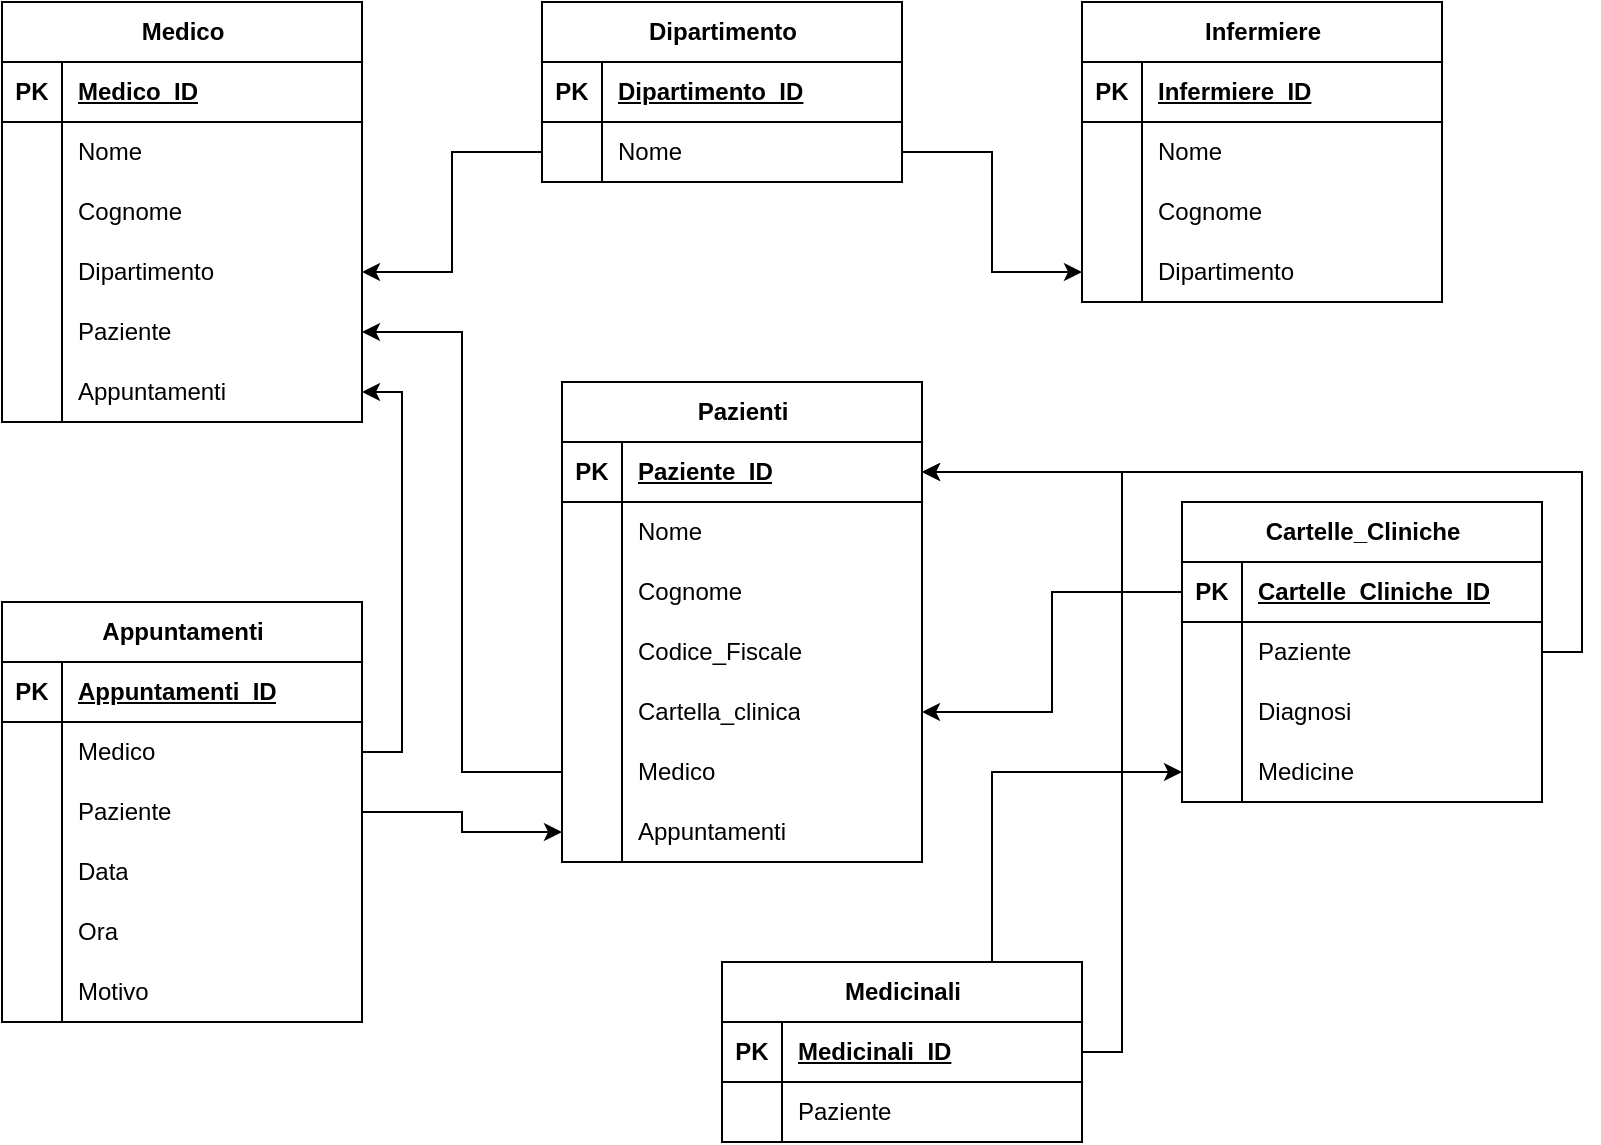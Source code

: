 <mxfile version="23.1.0" type="github">
  <diagram name="Pagina-1" id="qhU8wnmdOAKKkHcsEv-U">
    <mxGraphModel dx="1050" dy="570" grid="1" gridSize="10" guides="1" tooltips="1" connect="1" arrows="1" fold="1" page="1" pageScale="1" pageWidth="827" pageHeight="1169" math="0" shadow="0">
      <root>
        <mxCell id="0" />
        <mxCell id="1" parent="0" />
        <mxCell id="Q8DgcoiRrHMiQjG14NW5-1" value="Pazienti" style="shape=table;startSize=30;container=1;collapsible=1;childLayout=tableLayout;fixedRows=1;rowLines=0;fontStyle=1;align=center;resizeLast=1;html=1;" parent="1" vertex="1">
          <mxGeometry x="280" y="190" width="180" height="240" as="geometry" />
        </mxCell>
        <mxCell id="Q8DgcoiRrHMiQjG14NW5-2" value="" style="shape=tableRow;horizontal=0;startSize=0;swimlaneHead=0;swimlaneBody=0;fillColor=none;collapsible=0;dropTarget=0;points=[[0,0.5],[1,0.5]];portConstraint=eastwest;top=0;left=0;right=0;bottom=1;" parent="Q8DgcoiRrHMiQjG14NW5-1" vertex="1">
          <mxGeometry y="30" width="180" height="30" as="geometry" />
        </mxCell>
        <mxCell id="Q8DgcoiRrHMiQjG14NW5-3" value="PK" style="shape=partialRectangle;connectable=0;fillColor=none;top=0;left=0;bottom=0;right=0;fontStyle=1;overflow=hidden;whiteSpace=wrap;html=1;" parent="Q8DgcoiRrHMiQjG14NW5-2" vertex="1">
          <mxGeometry width="30" height="30" as="geometry">
            <mxRectangle width="30" height="30" as="alternateBounds" />
          </mxGeometry>
        </mxCell>
        <mxCell id="Q8DgcoiRrHMiQjG14NW5-4" value="Paziente_ID" style="shape=partialRectangle;connectable=0;fillColor=none;top=0;left=0;bottom=0;right=0;align=left;spacingLeft=6;fontStyle=5;overflow=hidden;whiteSpace=wrap;html=1;" parent="Q8DgcoiRrHMiQjG14NW5-2" vertex="1">
          <mxGeometry x="30" width="150" height="30" as="geometry">
            <mxRectangle width="150" height="30" as="alternateBounds" />
          </mxGeometry>
        </mxCell>
        <mxCell id="Q8DgcoiRrHMiQjG14NW5-5" value="" style="shape=tableRow;horizontal=0;startSize=0;swimlaneHead=0;swimlaneBody=0;fillColor=none;collapsible=0;dropTarget=0;points=[[0,0.5],[1,0.5]];portConstraint=eastwest;top=0;left=0;right=0;bottom=0;" parent="Q8DgcoiRrHMiQjG14NW5-1" vertex="1">
          <mxGeometry y="60" width="180" height="30" as="geometry" />
        </mxCell>
        <mxCell id="Q8DgcoiRrHMiQjG14NW5-6" value="" style="shape=partialRectangle;connectable=0;fillColor=none;top=0;left=0;bottom=0;right=0;editable=1;overflow=hidden;whiteSpace=wrap;html=1;" parent="Q8DgcoiRrHMiQjG14NW5-5" vertex="1">
          <mxGeometry width="30" height="30" as="geometry">
            <mxRectangle width="30" height="30" as="alternateBounds" />
          </mxGeometry>
        </mxCell>
        <mxCell id="Q8DgcoiRrHMiQjG14NW5-7" value="Nome" style="shape=partialRectangle;connectable=0;fillColor=none;top=0;left=0;bottom=0;right=0;align=left;spacingLeft=6;overflow=hidden;whiteSpace=wrap;html=1;" parent="Q8DgcoiRrHMiQjG14NW5-5" vertex="1">
          <mxGeometry x="30" width="150" height="30" as="geometry">
            <mxRectangle width="150" height="30" as="alternateBounds" />
          </mxGeometry>
        </mxCell>
        <mxCell id="Q8DgcoiRrHMiQjG14NW5-8" value="" style="shape=tableRow;horizontal=0;startSize=0;swimlaneHead=0;swimlaneBody=0;fillColor=none;collapsible=0;dropTarget=0;points=[[0,0.5],[1,0.5]];portConstraint=eastwest;top=0;left=0;right=0;bottom=0;" parent="Q8DgcoiRrHMiQjG14NW5-1" vertex="1">
          <mxGeometry y="90" width="180" height="30" as="geometry" />
        </mxCell>
        <mxCell id="Q8DgcoiRrHMiQjG14NW5-9" value="" style="shape=partialRectangle;connectable=0;fillColor=none;top=0;left=0;bottom=0;right=0;editable=1;overflow=hidden;whiteSpace=wrap;html=1;" parent="Q8DgcoiRrHMiQjG14NW5-8" vertex="1">
          <mxGeometry width="30" height="30" as="geometry">
            <mxRectangle width="30" height="30" as="alternateBounds" />
          </mxGeometry>
        </mxCell>
        <mxCell id="Q8DgcoiRrHMiQjG14NW5-10" value="Cognome" style="shape=partialRectangle;connectable=0;fillColor=none;top=0;left=0;bottom=0;right=0;align=left;spacingLeft=6;overflow=hidden;whiteSpace=wrap;html=1;" parent="Q8DgcoiRrHMiQjG14NW5-8" vertex="1">
          <mxGeometry x="30" width="150" height="30" as="geometry">
            <mxRectangle width="150" height="30" as="alternateBounds" />
          </mxGeometry>
        </mxCell>
        <mxCell id="Q8DgcoiRrHMiQjG14NW5-11" value="" style="shape=tableRow;horizontal=0;startSize=0;swimlaneHead=0;swimlaneBody=0;fillColor=none;collapsible=0;dropTarget=0;points=[[0,0.5],[1,0.5]];portConstraint=eastwest;top=0;left=0;right=0;bottom=0;" parent="Q8DgcoiRrHMiQjG14NW5-1" vertex="1">
          <mxGeometry y="120" width="180" height="30" as="geometry" />
        </mxCell>
        <mxCell id="Q8DgcoiRrHMiQjG14NW5-12" value="" style="shape=partialRectangle;connectable=0;fillColor=none;top=0;left=0;bottom=0;right=0;editable=1;overflow=hidden;whiteSpace=wrap;html=1;" parent="Q8DgcoiRrHMiQjG14NW5-11" vertex="1">
          <mxGeometry width="30" height="30" as="geometry">
            <mxRectangle width="30" height="30" as="alternateBounds" />
          </mxGeometry>
        </mxCell>
        <mxCell id="Q8DgcoiRrHMiQjG14NW5-13" value="Codice_Fiscale" style="shape=partialRectangle;connectable=0;fillColor=none;top=0;left=0;bottom=0;right=0;align=left;spacingLeft=6;overflow=hidden;whiteSpace=wrap;html=1;" parent="Q8DgcoiRrHMiQjG14NW5-11" vertex="1">
          <mxGeometry x="30" width="150" height="30" as="geometry">
            <mxRectangle width="150" height="30" as="alternateBounds" />
          </mxGeometry>
        </mxCell>
        <mxCell id="Q8DgcoiRrHMiQjG14NW5-14" value="" style="shape=tableRow;horizontal=0;startSize=0;swimlaneHead=0;swimlaneBody=0;fillColor=none;collapsible=0;dropTarget=0;points=[[0,0.5],[1,0.5]];portConstraint=eastwest;top=0;left=0;right=0;bottom=0;" parent="Q8DgcoiRrHMiQjG14NW5-1" vertex="1">
          <mxGeometry y="150" width="180" height="30" as="geometry" />
        </mxCell>
        <mxCell id="Q8DgcoiRrHMiQjG14NW5-15" value="" style="shape=partialRectangle;connectable=0;fillColor=none;top=0;left=0;bottom=0;right=0;editable=1;overflow=hidden;whiteSpace=wrap;html=1;" parent="Q8DgcoiRrHMiQjG14NW5-14" vertex="1">
          <mxGeometry width="30" height="30" as="geometry">
            <mxRectangle width="30" height="30" as="alternateBounds" />
          </mxGeometry>
        </mxCell>
        <mxCell id="Q8DgcoiRrHMiQjG14NW5-16" value="Cartella_clinica" style="shape=partialRectangle;connectable=0;fillColor=none;top=0;left=0;bottom=0;right=0;align=left;spacingLeft=6;overflow=hidden;whiteSpace=wrap;html=1;" parent="Q8DgcoiRrHMiQjG14NW5-14" vertex="1">
          <mxGeometry x="30" width="150" height="30" as="geometry">
            <mxRectangle width="150" height="30" as="alternateBounds" />
          </mxGeometry>
        </mxCell>
        <mxCell id="Q8DgcoiRrHMiQjG14NW5-17" value="" style="shape=tableRow;horizontal=0;startSize=0;swimlaneHead=0;swimlaneBody=0;fillColor=none;collapsible=0;dropTarget=0;points=[[0,0.5],[1,0.5]];portConstraint=eastwest;top=0;left=0;right=0;bottom=0;" parent="Q8DgcoiRrHMiQjG14NW5-1" vertex="1">
          <mxGeometry y="180" width="180" height="30" as="geometry" />
        </mxCell>
        <mxCell id="Q8DgcoiRrHMiQjG14NW5-18" value="" style="shape=partialRectangle;connectable=0;fillColor=none;top=0;left=0;bottom=0;right=0;editable=1;overflow=hidden;whiteSpace=wrap;html=1;" parent="Q8DgcoiRrHMiQjG14NW5-17" vertex="1">
          <mxGeometry width="30" height="30" as="geometry">
            <mxRectangle width="30" height="30" as="alternateBounds" />
          </mxGeometry>
        </mxCell>
        <mxCell id="Q8DgcoiRrHMiQjG14NW5-19" value="Medico" style="shape=partialRectangle;connectable=0;fillColor=none;top=0;left=0;bottom=0;right=0;align=left;spacingLeft=6;overflow=hidden;whiteSpace=wrap;html=1;" parent="Q8DgcoiRrHMiQjG14NW5-17" vertex="1">
          <mxGeometry x="30" width="150" height="30" as="geometry">
            <mxRectangle width="150" height="30" as="alternateBounds" />
          </mxGeometry>
        </mxCell>
        <mxCell id="Q8DgcoiRrHMiQjG14NW5-20" value="" style="shape=tableRow;horizontal=0;startSize=0;swimlaneHead=0;swimlaneBody=0;fillColor=none;collapsible=0;dropTarget=0;points=[[0,0.5],[1,0.5]];portConstraint=eastwest;top=0;left=0;right=0;bottom=0;" parent="Q8DgcoiRrHMiQjG14NW5-1" vertex="1">
          <mxGeometry y="210" width="180" height="30" as="geometry" />
        </mxCell>
        <mxCell id="Q8DgcoiRrHMiQjG14NW5-21" value="" style="shape=partialRectangle;connectable=0;fillColor=none;top=0;left=0;bottom=0;right=0;editable=1;overflow=hidden;whiteSpace=wrap;html=1;" parent="Q8DgcoiRrHMiQjG14NW5-20" vertex="1">
          <mxGeometry width="30" height="30" as="geometry">
            <mxRectangle width="30" height="30" as="alternateBounds" />
          </mxGeometry>
        </mxCell>
        <mxCell id="Q8DgcoiRrHMiQjG14NW5-22" value="Appuntamenti" style="shape=partialRectangle;connectable=0;fillColor=none;top=0;left=0;bottom=0;right=0;align=left;spacingLeft=6;overflow=hidden;whiteSpace=wrap;html=1;" parent="Q8DgcoiRrHMiQjG14NW5-20" vertex="1">
          <mxGeometry x="30" width="150" height="30" as="geometry">
            <mxRectangle width="150" height="30" as="alternateBounds" />
          </mxGeometry>
        </mxCell>
        <mxCell id="Q8DgcoiRrHMiQjG14NW5-23" value="Medico" style="shape=table;startSize=30;container=1;collapsible=1;childLayout=tableLayout;fixedRows=1;rowLines=0;fontStyle=1;align=center;resizeLast=1;html=1;" parent="1" vertex="1">
          <mxGeometry width="180" height="210" as="geometry" />
        </mxCell>
        <mxCell id="Q8DgcoiRrHMiQjG14NW5-24" value="" style="shape=tableRow;horizontal=0;startSize=0;swimlaneHead=0;swimlaneBody=0;fillColor=none;collapsible=0;dropTarget=0;points=[[0,0.5],[1,0.5]];portConstraint=eastwest;top=0;left=0;right=0;bottom=1;" parent="Q8DgcoiRrHMiQjG14NW5-23" vertex="1">
          <mxGeometry y="30" width="180" height="30" as="geometry" />
        </mxCell>
        <mxCell id="Q8DgcoiRrHMiQjG14NW5-25" value="PK" style="shape=partialRectangle;connectable=0;fillColor=none;top=0;left=0;bottom=0;right=0;fontStyle=1;overflow=hidden;whiteSpace=wrap;html=1;" parent="Q8DgcoiRrHMiQjG14NW5-24" vertex="1">
          <mxGeometry width="30" height="30" as="geometry">
            <mxRectangle width="30" height="30" as="alternateBounds" />
          </mxGeometry>
        </mxCell>
        <mxCell id="Q8DgcoiRrHMiQjG14NW5-26" value="Medico_ID" style="shape=partialRectangle;connectable=0;fillColor=none;top=0;left=0;bottom=0;right=0;align=left;spacingLeft=6;fontStyle=5;overflow=hidden;whiteSpace=wrap;html=1;" parent="Q8DgcoiRrHMiQjG14NW5-24" vertex="1">
          <mxGeometry x="30" width="150" height="30" as="geometry">
            <mxRectangle width="150" height="30" as="alternateBounds" />
          </mxGeometry>
        </mxCell>
        <mxCell id="Q8DgcoiRrHMiQjG14NW5-27" value="" style="shape=tableRow;horizontal=0;startSize=0;swimlaneHead=0;swimlaneBody=0;fillColor=none;collapsible=0;dropTarget=0;points=[[0,0.5],[1,0.5]];portConstraint=eastwest;top=0;left=0;right=0;bottom=0;" parent="Q8DgcoiRrHMiQjG14NW5-23" vertex="1">
          <mxGeometry y="60" width="180" height="30" as="geometry" />
        </mxCell>
        <mxCell id="Q8DgcoiRrHMiQjG14NW5-28" value="" style="shape=partialRectangle;connectable=0;fillColor=none;top=0;left=0;bottom=0;right=0;editable=1;overflow=hidden;whiteSpace=wrap;html=1;" parent="Q8DgcoiRrHMiQjG14NW5-27" vertex="1">
          <mxGeometry width="30" height="30" as="geometry">
            <mxRectangle width="30" height="30" as="alternateBounds" />
          </mxGeometry>
        </mxCell>
        <mxCell id="Q8DgcoiRrHMiQjG14NW5-29" value="Nome" style="shape=partialRectangle;connectable=0;fillColor=none;top=0;left=0;bottom=0;right=0;align=left;spacingLeft=6;overflow=hidden;whiteSpace=wrap;html=1;" parent="Q8DgcoiRrHMiQjG14NW5-27" vertex="1">
          <mxGeometry x="30" width="150" height="30" as="geometry">
            <mxRectangle width="150" height="30" as="alternateBounds" />
          </mxGeometry>
        </mxCell>
        <mxCell id="Q8DgcoiRrHMiQjG14NW5-30" value="" style="shape=tableRow;horizontal=0;startSize=0;swimlaneHead=0;swimlaneBody=0;fillColor=none;collapsible=0;dropTarget=0;points=[[0,0.5],[1,0.5]];portConstraint=eastwest;top=0;left=0;right=0;bottom=0;" parent="Q8DgcoiRrHMiQjG14NW5-23" vertex="1">
          <mxGeometry y="90" width="180" height="30" as="geometry" />
        </mxCell>
        <mxCell id="Q8DgcoiRrHMiQjG14NW5-31" value="" style="shape=partialRectangle;connectable=0;fillColor=none;top=0;left=0;bottom=0;right=0;editable=1;overflow=hidden;whiteSpace=wrap;html=1;" parent="Q8DgcoiRrHMiQjG14NW5-30" vertex="1">
          <mxGeometry width="30" height="30" as="geometry">
            <mxRectangle width="30" height="30" as="alternateBounds" />
          </mxGeometry>
        </mxCell>
        <mxCell id="Q8DgcoiRrHMiQjG14NW5-32" value="Cognome" style="shape=partialRectangle;connectable=0;fillColor=none;top=0;left=0;bottom=0;right=0;align=left;spacingLeft=6;overflow=hidden;whiteSpace=wrap;html=1;" parent="Q8DgcoiRrHMiQjG14NW5-30" vertex="1">
          <mxGeometry x="30" width="150" height="30" as="geometry">
            <mxRectangle width="150" height="30" as="alternateBounds" />
          </mxGeometry>
        </mxCell>
        <mxCell id="Q8DgcoiRrHMiQjG14NW5-33" value="" style="shape=tableRow;horizontal=0;startSize=0;swimlaneHead=0;swimlaneBody=0;fillColor=none;collapsible=0;dropTarget=0;points=[[0,0.5],[1,0.5]];portConstraint=eastwest;top=0;left=0;right=0;bottom=0;" parent="Q8DgcoiRrHMiQjG14NW5-23" vertex="1">
          <mxGeometry y="120" width="180" height="30" as="geometry" />
        </mxCell>
        <mxCell id="Q8DgcoiRrHMiQjG14NW5-34" value="" style="shape=partialRectangle;connectable=0;fillColor=none;top=0;left=0;bottom=0;right=0;editable=1;overflow=hidden;whiteSpace=wrap;html=1;" parent="Q8DgcoiRrHMiQjG14NW5-33" vertex="1">
          <mxGeometry width="30" height="30" as="geometry">
            <mxRectangle width="30" height="30" as="alternateBounds" />
          </mxGeometry>
        </mxCell>
        <mxCell id="Q8DgcoiRrHMiQjG14NW5-35" value="Dipartimento" style="shape=partialRectangle;connectable=0;fillColor=none;top=0;left=0;bottom=0;right=0;align=left;spacingLeft=6;overflow=hidden;whiteSpace=wrap;html=1;" parent="Q8DgcoiRrHMiQjG14NW5-33" vertex="1">
          <mxGeometry x="30" width="150" height="30" as="geometry">
            <mxRectangle width="150" height="30" as="alternateBounds" />
          </mxGeometry>
        </mxCell>
        <mxCell id="Q8DgcoiRrHMiQjG14NW5-36" value="" style="shape=tableRow;horizontal=0;startSize=0;swimlaneHead=0;swimlaneBody=0;fillColor=none;collapsible=0;dropTarget=0;points=[[0,0.5],[1,0.5]];portConstraint=eastwest;top=0;left=0;right=0;bottom=0;" parent="Q8DgcoiRrHMiQjG14NW5-23" vertex="1">
          <mxGeometry y="150" width="180" height="30" as="geometry" />
        </mxCell>
        <mxCell id="Q8DgcoiRrHMiQjG14NW5-37" value="" style="shape=partialRectangle;connectable=0;fillColor=none;top=0;left=0;bottom=0;right=0;editable=1;overflow=hidden;whiteSpace=wrap;html=1;" parent="Q8DgcoiRrHMiQjG14NW5-36" vertex="1">
          <mxGeometry width="30" height="30" as="geometry">
            <mxRectangle width="30" height="30" as="alternateBounds" />
          </mxGeometry>
        </mxCell>
        <mxCell id="Q8DgcoiRrHMiQjG14NW5-38" value="Paziente" style="shape=partialRectangle;connectable=0;fillColor=none;top=0;left=0;bottom=0;right=0;align=left;spacingLeft=6;overflow=hidden;whiteSpace=wrap;html=1;" parent="Q8DgcoiRrHMiQjG14NW5-36" vertex="1">
          <mxGeometry x="30" width="150" height="30" as="geometry">
            <mxRectangle width="150" height="30" as="alternateBounds" />
          </mxGeometry>
        </mxCell>
        <mxCell id="Q8DgcoiRrHMiQjG14NW5-39" value="" style="shape=tableRow;horizontal=0;startSize=0;swimlaneHead=0;swimlaneBody=0;fillColor=none;collapsible=0;dropTarget=0;points=[[0,0.5],[1,0.5]];portConstraint=eastwest;top=0;left=0;right=0;bottom=0;" parent="Q8DgcoiRrHMiQjG14NW5-23" vertex="1">
          <mxGeometry y="180" width="180" height="30" as="geometry" />
        </mxCell>
        <mxCell id="Q8DgcoiRrHMiQjG14NW5-40" value="" style="shape=partialRectangle;connectable=0;fillColor=none;top=0;left=0;bottom=0;right=0;editable=1;overflow=hidden;whiteSpace=wrap;html=1;" parent="Q8DgcoiRrHMiQjG14NW5-39" vertex="1">
          <mxGeometry width="30" height="30" as="geometry">
            <mxRectangle width="30" height="30" as="alternateBounds" />
          </mxGeometry>
        </mxCell>
        <mxCell id="Q8DgcoiRrHMiQjG14NW5-41" value="Appuntamenti" style="shape=partialRectangle;connectable=0;fillColor=none;top=0;left=0;bottom=0;right=0;align=left;spacingLeft=6;overflow=hidden;whiteSpace=wrap;html=1;" parent="Q8DgcoiRrHMiQjG14NW5-39" vertex="1">
          <mxGeometry x="30" width="150" height="30" as="geometry">
            <mxRectangle width="150" height="30" as="alternateBounds" />
          </mxGeometry>
        </mxCell>
        <mxCell id="Q8DgcoiRrHMiQjG14NW5-42" value="Infermiere" style="shape=table;startSize=30;container=1;collapsible=1;childLayout=tableLayout;fixedRows=1;rowLines=0;fontStyle=1;align=center;resizeLast=1;html=1;" parent="1" vertex="1">
          <mxGeometry x="540" width="180" height="150" as="geometry" />
        </mxCell>
        <mxCell id="Q8DgcoiRrHMiQjG14NW5-43" value="" style="shape=tableRow;horizontal=0;startSize=0;swimlaneHead=0;swimlaneBody=0;fillColor=none;collapsible=0;dropTarget=0;points=[[0,0.5],[1,0.5]];portConstraint=eastwest;top=0;left=0;right=0;bottom=1;" parent="Q8DgcoiRrHMiQjG14NW5-42" vertex="1">
          <mxGeometry y="30" width="180" height="30" as="geometry" />
        </mxCell>
        <mxCell id="Q8DgcoiRrHMiQjG14NW5-44" value="PK" style="shape=partialRectangle;connectable=0;fillColor=none;top=0;left=0;bottom=0;right=0;fontStyle=1;overflow=hidden;whiteSpace=wrap;html=1;" parent="Q8DgcoiRrHMiQjG14NW5-43" vertex="1">
          <mxGeometry width="30" height="30" as="geometry">
            <mxRectangle width="30" height="30" as="alternateBounds" />
          </mxGeometry>
        </mxCell>
        <mxCell id="Q8DgcoiRrHMiQjG14NW5-45" value="Infermiere_ID" style="shape=partialRectangle;connectable=0;fillColor=none;top=0;left=0;bottom=0;right=0;align=left;spacingLeft=6;fontStyle=5;overflow=hidden;whiteSpace=wrap;html=1;" parent="Q8DgcoiRrHMiQjG14NW5-43" vertex="1">
          <mxGeometry x="30" width="150" height="30" as="geometry">
            <mxRectangle width="150" height="30" as="alternateBounds" />
          </mxGeometry>
        </mxCell>
        <mxCell id="Q8DgcoiRrHMiQjG14NW5-46" value="" style="shape=tableRow;horizontal=0;startSize=0;swimlaneHead=0;swimlaneBody=0;fillColor=none;collapsible=0;dropTarget=0;points=[[0,0.5],[1,0.5]];portConstraint=eastwest;top=0;left=0;right=0;bottom=0;" parent="Q8DgcoiRrHMiQjG14NW5-42" vertex="1">
          <mxGeometry y="60" width="180" height="30" as="geometry" />
        </mxCell>
        <mxCell id="Q8DgcoiRrHMiQjG14NW5-47" value="" style="shape=partialRectangle;connectable=0;fillColor=none;top=0;left=0;bottom=0;right=0;editable=1;overflow=hidden;whiteSpace=wrap;html=1;" parent="Q8DgcoiRrHMiQjG14NW5-46" vertex="1">
          <mxGeometry width="30" height="30" as="geometry">
            <mxRectangle width="30" height="30" as="alternateBounds" />
          </mxGeometry>
        </mxCell>
        <mxCell id="Q8DgcoiRrHMiQjG14NW5-48" value="Nome" style="shape=partialRectangle;connectable=0;fillColor=none;top=0;left=0;bottom=0;right=0;align=left;spacingLeft=6;overflow=hidden;whiteSpace=wrap;html=1;" parent="Q8DgcoiRrHMiQjG14NW5-46" vertex="1">
          <mxGeometry x="30" width="150" height="30" as="geometry">
            <mxRectangle width="150" height="30" as="alternateBounds" />
          </mxGeometry>
        </mxCell>
        <mxCell id="Q8DgcoiRrHMiQjG14NW5-49" value="" style="shape=tableRow;horizontal=0;startSize=0;swimlaneHead=0;swimlaneBody=0;fillColor=none;collapsible=0;dropTarget=0;points=[[0,0.5],[1,0.5]];portConstraint=eastwest;top=0;left=0;right=0;bottom=0;" parent="Q8DgcoiRrHMiQjG14NW5-42" vertex="1">
          <mxGeometry y="90" width="180" height="30" as="geometry" />
        </mxCell>
        <mxCell id="Q8DgcoiRrHMiQjG14NW5-50" value="" style="shape=partialRectangle;connectable=0;fillColor=none;top=0;left=0;bottom=0;right=0;editable=1;overflow=hidden;whiteSpace=wrap;html=1;" parent="Q8DgcoiRrHMiQjG14NW5-49" vertex="1">
          <mxGeometry width="30" height="30" as="geometry">
            <mxRectangle width="30" height="30" as="alternateBounds" />
          </mxGeometry>
        </mxCell>
        <mxCell id="Q8DgcoiRrHMiQjG14NW5-51" value="Cognome" style="shape=partialRectangle;connectable=0;fillColor=none;top=0;left=0;bottom=0;right=0;align=left;spacingLeft=6;overflow=hidden;whiteSpace=wrap;html=1;" parent="Q8DgcoiRrHMiQjG14NW5-49" vertex="1">
          <mxGeometry x="30" width="150" height="30" as="geometry">
            <mxRectangle width="150" height="30" as="alternateBounds" />
          </mxGeometry>
        </mxCell>
        <mxCell id="Q8DgcoiRrHMiQjG14NW5-52" value="" style="shape=tableRow;horizontal=0;startSize=0;swimlaneHead=0;swimlaneBody=0;fillColor=none;collapsible=0;dropTarget=0;points=[[0,0.5],[1,0.5]];portConstraint=eastwest;top=0;left=0;right=0;bottom=0;" parent="Q8DgcoiRrHMiQjG14NW5-42" vertex="1">
          <mxGeometry y="120" width="180" height="30" as="geometry" />
        </mxCell>
        <mxCell id="Q8DgcoiRrHMiQjG14NW5-53" value="" style="shape=partialRectangle;connectable=0;fillColor=none;top=0;left=0;bottom=0;right=0;editable=1;overflow=hidden;whiteSpace=wrap;html=1;" parent="Q8DgcoiRrHMiQjG14NW5-52" vertex="1">
          <mxGeometry width="30" height="30" as="geometry">
            <mxRectangle width="30" height="30" as="alternateBounds" />
          </mxGeometry>
        </mxCell>
        <mxCell id="Q8DgcoiRrHMiQjG14NW5-54" value="Dipartimento" style="shape=partialRectangle;connectable=0;fillColor=none;top=0;left=0;bottom=0;right=0;align=left;spacingLeft=6;overflow=hidden;whiteSpace=wrap;html=1;" parent="Q8DgcoiRrHMiQjG14NW5-52" vertex="1">
          <mxGeometry x="30" width="150" height="30" as="geometry">
            <mxRectangle width="150" height="30" as="alternateBounds" />
          </mxGeometry>
        </mxCell>
        <mxCell id="Q8DgcoiRrHMiQjG14NW5-55" value="Dipartimento" style="shape=table;startSize=30;container=1;collapsible=1;childLayout=tableLayout;fixedRows=1;rowLines=0;fontStyle=1;align=center;resizeLast=1;html=1;" parent="1" vertex="1">
          <mxGeometry x="270" width="180" height="90" as="geometry" />
        </mxCell>
        <mxCell id="Q8DgcoiRrHMiQjG14NW5-56" value="" style="shape=tableRow;horizontal=0;startSize=0;swimlaneHead=0;swimlaneBody=0;fillColor=none;collapsible=0;dropTarget=0;points=[[0,0.5],[1,0.5]];portConstraint=eastwest;top=0;left=0;right=0;bottom=1;" parent="Q8DgcoiRrHMiQjG14NW5-55" vertex="1">
          <mxGeometry y="30" width="180" height="30" as="geometry" />
        </mxCell>
        <mxCell id="Q8DgcoiRrHMiQjG14NW5-57" value="PK" style="shape=partialRectangle;connectable=0;fillColor=none;top=0;left=0;bottom=0;right=0;fontStyle=1;overflow=hidden;whiteSpace=wrap;html=1;" parent="Q8DgcoiRrHMiQjG14NW5-56" vertex="1">
          <mxGeometry width="30" height="30" as="geometry">
            <mxRectangle width="30" height="30" as="alternateBounds" />
          </mxGeometry>
        </mxCell>
        <mxCell id="Q8DgcoiRrHMiQjG14NW5-58" value="Dipartimento_ID" style="shape=partialRectangle;connectable=0;fillColor=none;top=0;left=0;bottom=0;right=0;align=left;spacingLeft=6;fontStyle=5;overflow=hidden;whiteSpace=wrap;html=1;" parent="Q8DgcoiRrHMiQjG14NW5-56" vertex="1">
          <mxGeometry x="30" width="150" height="30" as="geometry">
            <mxRectangle width="150" height="30" as="alternateBounds" />
          </mxGeometry>
        </mxCell>
        <mxCell id="Q8DgcoiRrHMiQjG14NW5-59" value="" style="shape=tableRow;horizontal=0;startSize=0;swimlaneHead=0;swimlaneBody=0;fillColor=none;collapsible=0;dropTarget=0;points=[[0,0.5],[1,0.5]];portConstraint=eastwest;top=0;left=0;right=0;bottom=0;" parent="Q8DgcoiRrHMiQjG14NW5-55" vertex="1">
          <mxGeometry y="60" width="180" height="30" as="geometry" />
        </mxCell>
        <mxCell id="Q8DgcoiRrHMiQjG14NW5-60" value="" style="shape=partialRectangle;connectable=0;fillColor=none;top=0;left=0;bottom=0;right=0;editable=1;overflow=hidden;whiteSpace=wrap;html=1;" parent="Q8DgcoiRrHMiQjG14NW5-59" vertex="1">
          <mxGeometry width="30" height="30" as="geometry">
            <mxRectangle width="30" height="30" as="alternateBounds" />
          </mxGeometry>
        </mxCell>
        <mxCell id="Q8DgcoiRrHMiQjG14NW5-61" value="Nome" style="shape=partialRectangle;connectable=0;fillColor=none;top=0;left=0;bottom=0;right=0;align=left;spacingLeft=6;overflow=hidden;whiteSpace=wrap;html=1;" parent="Q8DgcoiRrHMiQjG14NW5-59" vertex="1">
          <mxGeometry x="30" width="150" height="30" as="geometry">
            <mxRectangle width="150" height="30" as="alternateBounds" />
          </mxGeometry>
        </mxCell>
        <mxCell id="Q8DgcoiRrHMiQjG14NW5-68" value="Appuntamenti" style="shape=table;startSize=30;container=1;collapsible=1;childLayout=tableLayout;fixedRows=1;rowLines=0;fontStyle=1;align=center;resizeLast=1;html=1;" parent="1" vertex="1">
          <mxGeometry y="300" width="180" height="210" as="geometry" />
        </mxCell>
        <mxCell id="Q8DgcoiRrHMiQjG14NW5-69" value="" style="shape=tableRow;horizontal=0;startSize=0;swimlaneHead=0;swimlaneBody=0;fillColor=none;collapsible=0;dropTarget=0;points=[[0,0.5],[1,0.5]];portConstraint=eastwest;top=0;left=0;right=0;bottom=1;" parent="Q8DgcoiRrHMiQjG14NW5-68" vertex="1">
          <mxGeometry y="30" width="180" height="30" as="geometry" />
        </mxCell>
        <mxCell id="Q8DgcoiRrHMiQjG14NW5-70" value="PK" style="shape=partialRectangle;connectable=0;fillColor=none;top=0;left=0;bottom=0;right=0;fontStyle=1;overflow=hidden;whiteSpace=wrap;html=1;" parent="Q8DgcoiRrHMiQjG14NW5-69" vertex="1">
          <mxGeometry width="30" height="30" as="geometry">
            <mxRectangle width="30" height="30" as="alternateBounds" />
          </mxGeometry>
        </mxCell>
        <mxCell id="Q8DgcoiRrHMiQjG14NW5-71" value="Appuntamenti_ID" style="shape=partialRectangle;connectable=0;fillColor=none;top=0;left=0;bottom=0;right=0;align=left;spacingLeft=6;fontStyle=5;overflow=hidden;whiteSpace=wrap;html=1;" parent="Q8DgcoiRrHMiQjG14NW5-69" vertex="1">
          <mxGeometry x="30" width="150" height="30" as="geometry">
            <mxRectangle width="150" height="30" as="alternateBounds" />
          </mxGeometry>
        </mxCell>
        <mxCell id="Q8DgcoiRrHMiQjG14NW5-72" value="" style="shape=tableRow;horizontal=0;startSize=0;swimlaneHead=0;swimlaneBody=0;fillColor=none;collapsible=0;dropTarget=0;points=[[0,0.5],[1,0.5]];portConstraint=eastwest;top=0;left=0;right=0;bottom=0;" parent="Q8DgcoiRrHMiQjG14NW5-68" vertex="1">
          <mxGeometry y="60" width="180" height="30" as="geometry" />
        </mxCell>
        <mxCell id="Q8DgcoiRrHMiQjG14NW5-73" value="" style="shape=partialRectangle;connectable=0;fillColor=none;top=0;left=0;bottom=0;right=0;editable=1;overflow=hidden;whiteSpace=wrap;html=1;" parent="Q8DgcoiRrHMiQjG14NW5-72" vertex="1">
          <mxGeometry width="30" height="30" as="geometry">
            <mxRectangle width="30" height="30" as="alternateBounds" />
          </mxGeometry>
        </mxCell>
        <mxCell id="Q8DgcoiRrHMiQjG14NW5-74" value="Medico" style="shape=partialRectangle;connectable=0;fillColor=none;top=0;left=0;bottom=0;right=0;align=left;spacingLeft=6;overflow=hidden;whiteSpace=wrap;html=1;" parent="Q8DgcoiRrHMiQjG14NW5-72" vertex="1">
          <mxGeometry x="30" width="150" height="30" as="geometry">
            <mxRectangle width="150" height="30" as="alternateBounds" />
          </mxGeometry>
        </mxCell>
        <mxCell id="Q8DgcoiRrHMiQjG14NW5-75" value="" style="shape=tableRow;horizontal=0;startSize=0;swimlaneHead=0;swimlaneBody=0;fillColor=none;collapsible=0;dropTarget=0;points=[[0,0.5],[1,0.5]];portConstraint=eastwest;top=0;left=0;right=0;bottom=0;" parent="Q8DgcoiRrHMiQjG14NW5-68" vertex="1">
          <mxGeometry y="90" width="180" height="30" as="geometry" />
        </mxCell>
        <mxCell id="Q8DgcoiRrHMiQjG14NW5-76" value="" style="shape=partialRectangle;connectable=0;fillColor=none;top=0;left=0;bottom=0;right=0;editable=1;overflow=hidden;whiteSpace=wrap;html=1;" parent="Q8DgcoiRrHMiQjG14NW5-75" vertex="1">
          <mxGeometry width="30" height="30" as="geometry">
            <mxRectangle width="30" height="30" as="alternateBounds" />
          </mxGeometry>
        </mxCell>
        <mxCell id="Q8DgcoiRrHMiQjG14NW5-77" value="Paziente" style="shape=partialRectangle;connectable=0;fillColor=none;top=0;left=0;bottom=0;right=0;align=left;spacingLeft=6;overflow=hidden;whiteSpace=wrap;html=1;" parent="Q8DgcoiRrHMiQjG14NW5-75" vertex="1">
          <mxGeometry x="30" width="150" height="30" as="geometry">
            <mxRectangle width="150" height="30" as="alternateBounds" />
          </mxGeometry>
        </mxCell>
        <mxCell id="Q8DgcoiRrHMiQjG14NW5-78" value="" style="shape=tableRow;horizontal=0;startSize=0;swimlaneHead=0;swimlaneBody=0;fillColor=none;collapsible=0;dropTarget=0;points=[[0,0.5],[1,0.5]];portConstraint=eastwest;top=0;left=0;right=0;bottom=0;" parent="Q8DgcoiRrHMiQjG14NW5-68" vertex="1">
          <mxGeometry y="120" width="180" height="30" as="geometry" />
        </mxCell>
        <mxCell id="Q8DgcoiRrHMiQjG14NW5-79" value="" style="shape=partialRectangle;connectable=0;fillColor=none;top=0;left=0;bottom=0;right=0;editable=1;overflow=hidden;whiteSpace=wrap;html=1;" parent="Q8DgcoiRrHMiQjG14NW5-78" vertex="1">
          <mxGeometry width="30" height="30" as="geometry">
            <mxRectangle width="30" height="30" as="alternateBounds" />
          </mxGeometry>
        </mxCell>
        <mxCell id="Q8DgcoiRrHMiQjG14NW5-80" value="Data" style="shape=partialRectangle;connectable=0;fillColor=none;top=0;left=0;bottom=0;right=0;align=left;spacingLeft=6;overflow=hidden;whiteSpace=wrap;html=1;" parent="Q8DgcoiRrHMiQjG14NW5-78" vertex="1">
          <mxGeometry x="30" width="150" height="30" as="geometry">
            <mxRectangle width="150" height="30" as="alternateBounds" />
          </mxGeometry>
        </mxCell>
        <mxCell id="CnJ8_lGduolRagpTb72--1" value="" style="shape=tableRow;horizontal=0;startSize=0;swimlaneHead=0;swimlaneBody=0;fillColor=none;collapsible=0;dropTarget=0;points=[[0,0.5],[1,0.5]];portConstraint=eastwest;top=0;left=0;right=0;bottom=0;" vertex="1" parent="Q8DgcoiRrHMiQjG14NW5-68">
          <mxGeometry y="150" width="180" height="30" as="geometry" />
        </mxCell>
        <mxCell id="CnJ8_lGduolRagpTb72--2" value="" style="shape=partialRectangle;connectable=0;fillColor=none;top=0;left=0;bottom=0;right=0;editable=1;overflow=hidden;whiteSpace=wrap;html=1;" vertex="1" parent="CnJ8_lGduolRagpTb72--1">
          <mxGeometry width="30" height="30" as="geometry">
            <mxRectangle width="30" height="30" as="alternateBounds" />
          </mxGeometry>
        </mxCell>
        <mxCell id="CnJ8_lGduolRagpTb72--3" value="Ora" style="shape=partialRectangle;connectable=0;fillColor=none;top=0;left=0;bottom=0;right=0;align=left;spacingLeft=6;overflow=hidden;whiteSpace=wrap;html=1;" vertex="1" parent="CnJ8_lGduolRagpTb72--1">
          <mxGeometry x="30" width="150" height="30" as="geometry">
            <mxRectangle width="150" height="30" as="alternateBounds" />
          </mxGeometry>
        </mxCell>
        <mxCell id="Q8DgcoiRrHMiQjG14NW5-81" value="" style="shape=tableRow;horizontal=0;startSize=0;swimlaneHead=0;swimlaneBody=0;fillColor=none;collapsible=0;dropTarget=0;points=[[0,0.5],[1,0.5]];portConstraint=eastwest;top=0;left=0;right=0;bottom=0;" parent="Q8DgcoiRrHMiQjG14NW5-68" vertex="1">
          <mxGeometry y="180" width="180" height="30" as="geometry" />
        </mxCell>
        <mxCell id="Q8DgcoiRrHMiQjG14NW5-82" value="" style="shape=partialRectangle;connectable=0;fillColor=none;top=0;left=0;bottom=0;right=0;editable=1;overflow=hidden;whiteSpace=wrap;html=1;" parent="Q8DgcoiRrHMiQjG14NW5-81" vertex="1">
          <mxGeometry width="30" height="30" as="geometry">
            <mxRectangle width="30" height="30" as="alternateBounds" />
          </mxGeometry>
        </mxCell>
        <mxCell id="Q8DgcoiRrHMiQjG14NW5-83" value="Motivo" style="shape=partialRectangle;connectable=0;fillColor=none;top=0;left=0;bottom=0;right=0;align=left;spacingLeft=6;overflow=hidden;whiteSpace=wrap;html=1;" parent="Q8DgcoiRrHMiQjG14NW5-81" vertex="1">
          <mxGeometry x="30" width="150" height="30" as="geometry">
            <mxRectangle width="150" height="30" as="alternateBounds" />
          </mxGeometry>
        </mxCell>
        <mxCell id="Q8DgcoiRrHMiQjG14NW5-84" value="Cartelle_Cliniche" style="shape=table;startSize=30;container=1;collapsible=1;childLayout=tableLayout;fixedRows=1;rowLines=0;fontStyle=1;align=center;resizeLast=1;html=1;" parent="1" vertex="1">
          <mxGeometry x="590" y="250" width="180" height="150" as="geometry" />
        </mxCell>
        <mxCell id="Q8DgcoiRrHMiQjG14NW5-85" value="" style="shape=tableRow;horizontal=0;startSize=0;swimlaneHead=0;swimlaneBody=0;fillColor=none;collapsible=0;dropTarget=0;points=[[0,0.5],[1,0.5]];portConstraint=eastwest;top=0;left=0;right=0;bottom=1;" parent="Q8DgcoiRrHMiQjG14NW5-84" vertex="1">
          <mxGeometry y="30" width="180" height="30" as="geometry" />
        </mxCell>
        <mxCell id="Q8DgcoiRrHMiQjG14NW5-86" value="PK" style="shape=partialRectangle;connectable=0;fillColor=none;top=0;left=0;bottom=0;right=0;fontStyle=1;overflow=hidden;whiteSpace=wrap;html=1;" parent="Q8DgcoiRrHMiQjG14NW5-85" vertex="1">
          <mxGeometry width="30" height="30" as="geometry">
            <mxRectangle width="30" height="30" as="alternateBounds" />
          </mxGeometry>
        </mxCell>
        <mxCell id="Q8DgcoiRrHMiQjG14NW5-87" value="Cartelle_Cliniche_ID" style="shape=partialRectangle;connectable=0;fillColor=none;top=0;left=0;bottom=0;right=0;align=left;spacingLeft=6;fontStyle=5;overflow=hidden;whiteSpace=wrap;html=1;" parent="Q8DgcoiRrHMiQjG14NW5-85" vertex="1">
          <mxGeometry x="30" width="150" height="30" as="geometry">
            <mxRectangle width="150" height="30" as="alternateBounds" />
          </mxGeometry>
        </mxCell>
        <mxCell id="Q8DgcoiRrHMiQjG14NW5-88" value="" style="shape=tableRow;horizontal=0;startSize=0;swimlaneHead=0;swimlaneBody=0;fillColor=none;collapsible=0;dropTarget=0;points=[[0,0.5],[1,0.5]];portConstraint=eastwest;top=0;left=0;right=0;bottom=0;" parent="Q8DgcoiRrHMiQjG14NW5-84" vertex="1">
          <mxGeometry y="60" width="180" height="30" as="geometry" />
        </mxCell>
        <mxCell id="Q8DgcoiRrHMiQjG14NW5-89" value="" style="shape=partialRectangle;connectable=0;fillColor=none;top=0;left=0;bottom=0;right=0;editable=1;overflow=hidden;whiteSpace=wrap;html=1;" parent="Q8DgcoiRrHMiQjG14NW5-88" vertex="1">
          <mxGeometry width="30" height="30" as="geometry">
            <mxRectangle width="30" height="30" as="alternateBounds" />
          </mxGeometry>
        </mxCell>
        <mxCell id="Q8DgcoiRrHMiQjG14NW5-90" value="Paziente" style="shape=partialRectangle;connectable=0;fillColor=none;top=0;left=0;bottom=0;right=0;align=left;spacingLeft=6;overflow=hidden;whiteSpace=wrap;html=1;" parent="Q8DgcoiRrHMiQjG14NW5-88" vertex="1">
          <mxGeometry x="30" width="150" height="30" as="geometry">
            <mxRectangle width="150" height="30" as="alternateBounds" />
          </mxGeometry>
        </mxCell>
        <mxCell id="Q8DgcoiRrHMiQjG14NW5-91" value="" style="shape=tableRow;horizontal=0;startSize=0;swimlaneHead=0;swimlaneBody=0;fillColor=none;collapsible=0;dropTarget=0;points=[[0,0.5],[1,0.5]];portConstraint=eastwest;top=0;left=0;right=0;bottom=0;" parent="Q8DgcoiRrHMiQjG14NW5-84" vertex="1">
          <mxGeometry y="90" width="180" height="30" as="geometry" />
        </mxCell>
        <mxCell id="Q8DgcoiRrHMiQjG14NW5-92" value="" style="shape=partialRectangle;connectable=0;fillColor=none;top=0;left=0;bottom=0;right=0;editable=1;overflow=hidden;whiteSpace=wrap;html=1;" parent="Q8DgcoiRrHMiQjG14NW5-91" vertex="1">
          <mxGeometry width="30" height="30" as="geometry">
            <mxRectangle width="30" height="30" as="alternateBounds" />
          </mxGeometry>
        </mxCell>
        <mxCell id="Q8DgcoiRrHMiQjG14NW5-93" value="Diagnosi" style="shape=partialRectangle;connectable=0;fillColor=none;top=0;left=0;bottom=0;right=0;align=left;spacingLeft=6;overflow=hidden;whiteSpace=wrap;html=1;" parent="Q8DgcoiRrHMiQjG14NW5-91" vertex="1">
          <mxGeometry x="30" width="150" height="30" as="geometry">
            <mxRectangle width="150" height="30" as="alternateBounds" />
          </mxGeometry>
        </mxCell>
        <mxCell id="Q8DgcoiRrHMiQjG14NW5-94" value="" style="shape=tableRow;horizontal=0;startSize=0;swimlaneHead=0;swimlaneBody=0;fillColor=none;collapsible=0;dropTarget=0;points=[[0,0.5],[1,0.5]];portConstraint=eastwest;top=0;left=0;right=0;bottom=0;" parent="Q8DgcoiRrHMiQjG14NW5-84" vertex="1">
          <mxGeometry y="120" width="180" height="30" as="geometry" />
        </mxCell>
        <mxCell id="Q8DgcoiRrHMiQjG14NW5-95" value="" style="shape=partialRectangle;connectable=0;fillColor=none;top=0;left=0;bottom=0;right=0;editable=1;overflow=hidden;whiteSpace=wrap;html=1;" parent="Q8DgcoiRrHMiQjG14NW5-94" vertex="1">
          <mxGeometry width="30" height="30" as="geometry">
            <mxRectangle width="30" height="30" as="alternateBounds" />
          </mxGeometry>
        </mxCell>
        <mxCell id="Q8DgcoiRrHMiQjG14NW5-96" value="Medicine" style="shape=partialRectangle;connectable=0;fillColor=none;top=0;left=0;bottom=0;right=0;align=left;spacingLeft=6;overflow=hidden;whiteSpace=wrap;html=1;" parent="Q8DgcoiRrHMiQjG14NW5-94" vertex="1">
          <mxGeometry x="30" width="150" height="30" as="geometry">
            <mxRectangle width="150" height="30" as="alternateBounds" />
          </mxGeometry>
        </mxCell>
        <mxCell id="Q8DgcoiRrHMiQjG14NW5-121" style="edgeStyle=orthogonalEdgeStyle;rounded=0;orthogonalLoop=1;jettySize=auto;html=1;exitX=0.75;exitY=0;exitDx=0;exitDy=0;" parent="1" source="Q8DgcoiRrHMiQjG14NW5-101" target="Q8DgcoiRrHMiQjG14NW5-94" edge="1">
          <mxGeometry relative="1" as="geometry" />
        </mxCell>
        <mxCell id="Q8DgcoiRrHMiQjG14NW5-101" value="Medicinali" style="shape=table;startSize=30;container=1;collapsible=1;childLayout=tableLayout;fixedRows=1;rowLines=0;fontStyle=1;align=center;resizeLast=1;html=1;" parent="1" vertex="1">
          <mxGeometry x="360" y="480" width="180" height="90" as="geometry" />
        </mxCell>
        <mxCell id="Q8DgcoiRrHMiQjG14NW5-102" value="" style="shape=tableRow;horizontal=0;startSize=0;swimlaneHead=0;swimlaneBody=0;fillColor=none;collapsible=0;dropTarget=0;points=[[0,0.5],[1,0.5]];portConstraint=eastwest;top=0;left=0;right=0;bottom=1;" parent="Q8DgcoiRrHMiQjG14NW5-101" vertex="1">
          <mxGeometry y="30" width="180" height="30" as="geometry" />
        </mxCell>
        <mxCell id="Q8DgcoiRrHMiQjG14NW5-103" value="PK" style="shape=partialRectangle;connectable=0;fillColor=none;top=0;left=0;bottom=0;right=0;fontStyle=1;overflow=hidden;whiteSpace=wrap;html=1;" parent="Q8DgcoiRrHMiQjG14NW5-102" vertex="1">
          <mxGeometry width="30" height="30" as="geometry">
            <mxRectangle width="30" height="30" as="alternateBounds" />
          </mxGeometry>
        </mxCell>
        <mxCell id="Q8DgcoiRrHMiQjG14NW5-104" value="Medicinali_ID" style="shape=partialRectangle;connectable=0;fillColor=none;top=0;left=0;bottom=0;right=0;align=left;spacingLeft=6;fontStyle=5;overflow=hidden;whiteSpace=wrap;html=1;" parent="Q8DgcoiRrHMiQjG14NW5-102" vertex="1">
          <mxGeometry x="30" width="150" height="30" as="geometry">
            <mxRectangle width="150" height="30" as="alternateBounds" />
          </mxGeometry>
        </mxCell>
        <mxCell id="Q8DgcoiRrHMiQjG14NW5-105" value="" style="shape=tableRow;horizontal=0;startSize=0;swimlaneHead=0;swimlaneBody=0;fillColor=none;collapsible=0;dropTarget=0;points=[[0,0.5],[1,0.5]];portConstraint=eastwest;top=0;left=0;right=0;bottom=0;" parent="Q8DgcoiRrHMiQjG14NW5-101" vertex="1">
          <mxGeometry y="60" width="180" height="30" as="geometry" />
        </mxCell>
        <mxCell id="Q8DgcoiRrHMiQjG14NW5-106" value="" style="shape=partialRectangle;connectable=0;fillColor=none;top=0;left=0;bottom=0;right=0;editable=1;overflow=hidden;whiteSpace=wrap;html=1;" parent="Q8DgcoiRrHMiQjG14NW5-105" vertex="1">
          <mxGeometry width="30" height="30" as="geometry">
            <mxRectangle width="30" height="30" as="alternateBounds" />
          </mxGeometry>
        </mxCell>
        <mxCell id="Q8DgcoiRrHMiQjG14NW5-107" value="Paziente" style="shape=partialRectangle;connectable=0;fillColor=none;top=0;left=0;bottom=0;right=0;align=left;spacingLeft=6;overflow=hidden;whiteSpace=wrap;html=1;" parent="Q8DgcoiRrHMiQjG14NW5-105" vertex="1">
          <mxGeometry x="30" width="150" height="30" as="geometry">
            <mxRectangle width="150" height="30" as="alternateBounds" />
          </mxGeometry>
        </mxCell>
        <mxCell id="Q8DgcoiRrHMiQjG14NW5-115" style="edgeStyle=orthogonalEdgeStyle;rounded=0;orthogonalLoop=1;jettySize=auto;html=1;exitX=0;exitY=0.5;exitDx=0;exitDy=0;" parent="1" source="Q8DgcoiRrHMiQjG14NW5-59" target="Q8DgcoiRrHMiQjG14NW5-33" edge="1">
          <mxGeometry relative="1" as="geometry" />
        </mxCell>
        <mxCell id="Q8DgcoiRrHMiQjG14NW5-116" style="edgeStyle=orthogonalEdgeStyle;rounded=0;orthogonalLoop=1;jettySize=auto;html=1;exitX=1;exitY=0.5;exitDx=0;exitDy=0;" parent="1" source="Q8DgcoiRrHMiQjG14NW5-59" target="Q8DgcoiRrHMiQjG14NW5-52" edge="1">
          <mxGeometry relative="1" as="geometry" />
        </mxCell>
        <mxCell id="Q8DgcoiRrHMiQjG14NW5-117" style="edgeStyle=orthogonalEdgeStyle;rounded=0;orthogonalLoop=1;jettySize=auto;html=1;exitX=0;exitY=0.5;exitDx=0;exitDy=0;" parent="1" source="Q8DgcoiRrHMiQjG14NW5-17" target="Q8DgcoiRrHMiQjG14NW5-36" edge="1">
          <mxGeometry relative="1" as="geometry" />
        </mxCell>
        <mxCell id="Q8DgcoiRrHMiQjG14NW5-118" style="edgeStyle=orthogonalEdgeStyle;rounded=0;orthogonalLoop=1;jettySize=auto;html=1;exitX=1;exitY=0.5;exitDx=0;exitDy=0;" parent="1" source="Q8DgcoiRrHMiQjG14NW5-72" target="Q8DgcoiRrHMiQjG14NW5-39" edge="1">
          <mxGeometry relative="1" as="geometry" />
        </mxCell>
        <mxCell id="Q8DgcoiRrHMiQjG14NW5-119" style="edgeStyle=orthogonalEdgeStyle;rounded=0;orthogonalLoop=1;jettySize=auto;html=1;exitX=1;exitY=0.5;exitDx=0;exitDy=0;" parent="1" source="Q8DgcoiRrHMiQjG14NW5-75" target="Q8DgcoiRrHMiQjG14NW5-20" edge="1">
          <mxGeometry relative="1" as="geometry" />
        </mxCell>
        <mxCell id="Q8DgcoiRrHMiQjG14NW5-120" style="edgeStyle=orthogonalEdgeStyle;rounded=0;orthogonalLoop=1;jettySize=auto;html=1;exitX=0;exitY=0.5;exitDx=0;exitDy=0;" parent="1" source="Q8DgcoiRrHMiQjG14NW5-85" target="Q8DgcoiRrHMiQjG14NW5-14" edge="1">
          <mxGeometry relative="1" as="geometry" />
        </mxCell>
        <mxCell id="pTI8P-V9EkFG8WPK8DhJ-1" style="edgeStyle=orthogonalEdgeStyle;rounded=0;orthogonalLoop=1;jettySize=auto;html=1;exitX=1;exitY=0.5;exitDx=0;exitDy=0;" parent="1" source="Q8DgcoiRrHMiQjG14NW5-88" target="Q8DgcoiRrHMiQjG14NW5-2" edge="1">
          <mxGeometry relative="1" as="geometry" />
        </mxCell>
        <mxCell id="pTI8P-V9EkFG8WPK8DhJ-2" style="edgeStyle=orthogonalEdgeStyle;rounded=0;orthogonalLoop=1;jettySize=auto;html=1;exitX=1;exitY=0.5;exitDx=0;exitDy=0;" parent="1" source="Q8DgcoiRrHMiQjG14NW5-102" target="Q8DgcoiRrHMiQjG14NW5-2" edge="1">
          <mxGeometry relative="1" as="geometry" />
        </mxCell>
      </root>
    </mxGraphModel>
  </diagram>
</mxfile>
